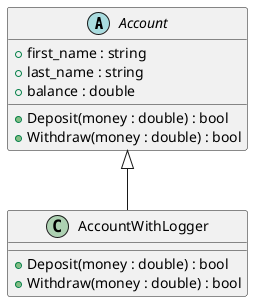 @startuml
'https://plantuml.com/class-diagram

abstract class Account {
    + first_name : string
    + last_name : string
    + balance : double
    + Deposit(money : double) : bool
    + Withdraw(money : double) : bool
}

Account <|-- AccountWithLogger
class AccountWithLogger {
    + Deposit(money : double) : bool
    + Withdraw(money : double) : bool
}

@enduml